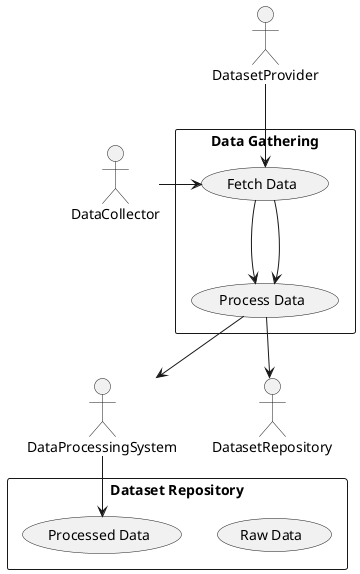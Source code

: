@startuml

' Define actors
actor DataCollector
actor DatasetProvider
actor DataProcessingSystem

' Define processes
rectangle "Data Gathering" {
  DataCollector -> (Fetch Data)
  (Fetch Data) -> (Process Data)
  (Process Data) --> DataProcessingSystem
}

' Define data stores
rectangle "Dataset Repository" {
  (Raw Data)
  (Processed Data)
}

' Define data flows
DatasetProvider --> (Fetch Data)
(Fetch Data) --> (Process Data)
(Process Data) --> DatasetRepository
DataProcessingSystem --> (Processed Data)

@enduml
